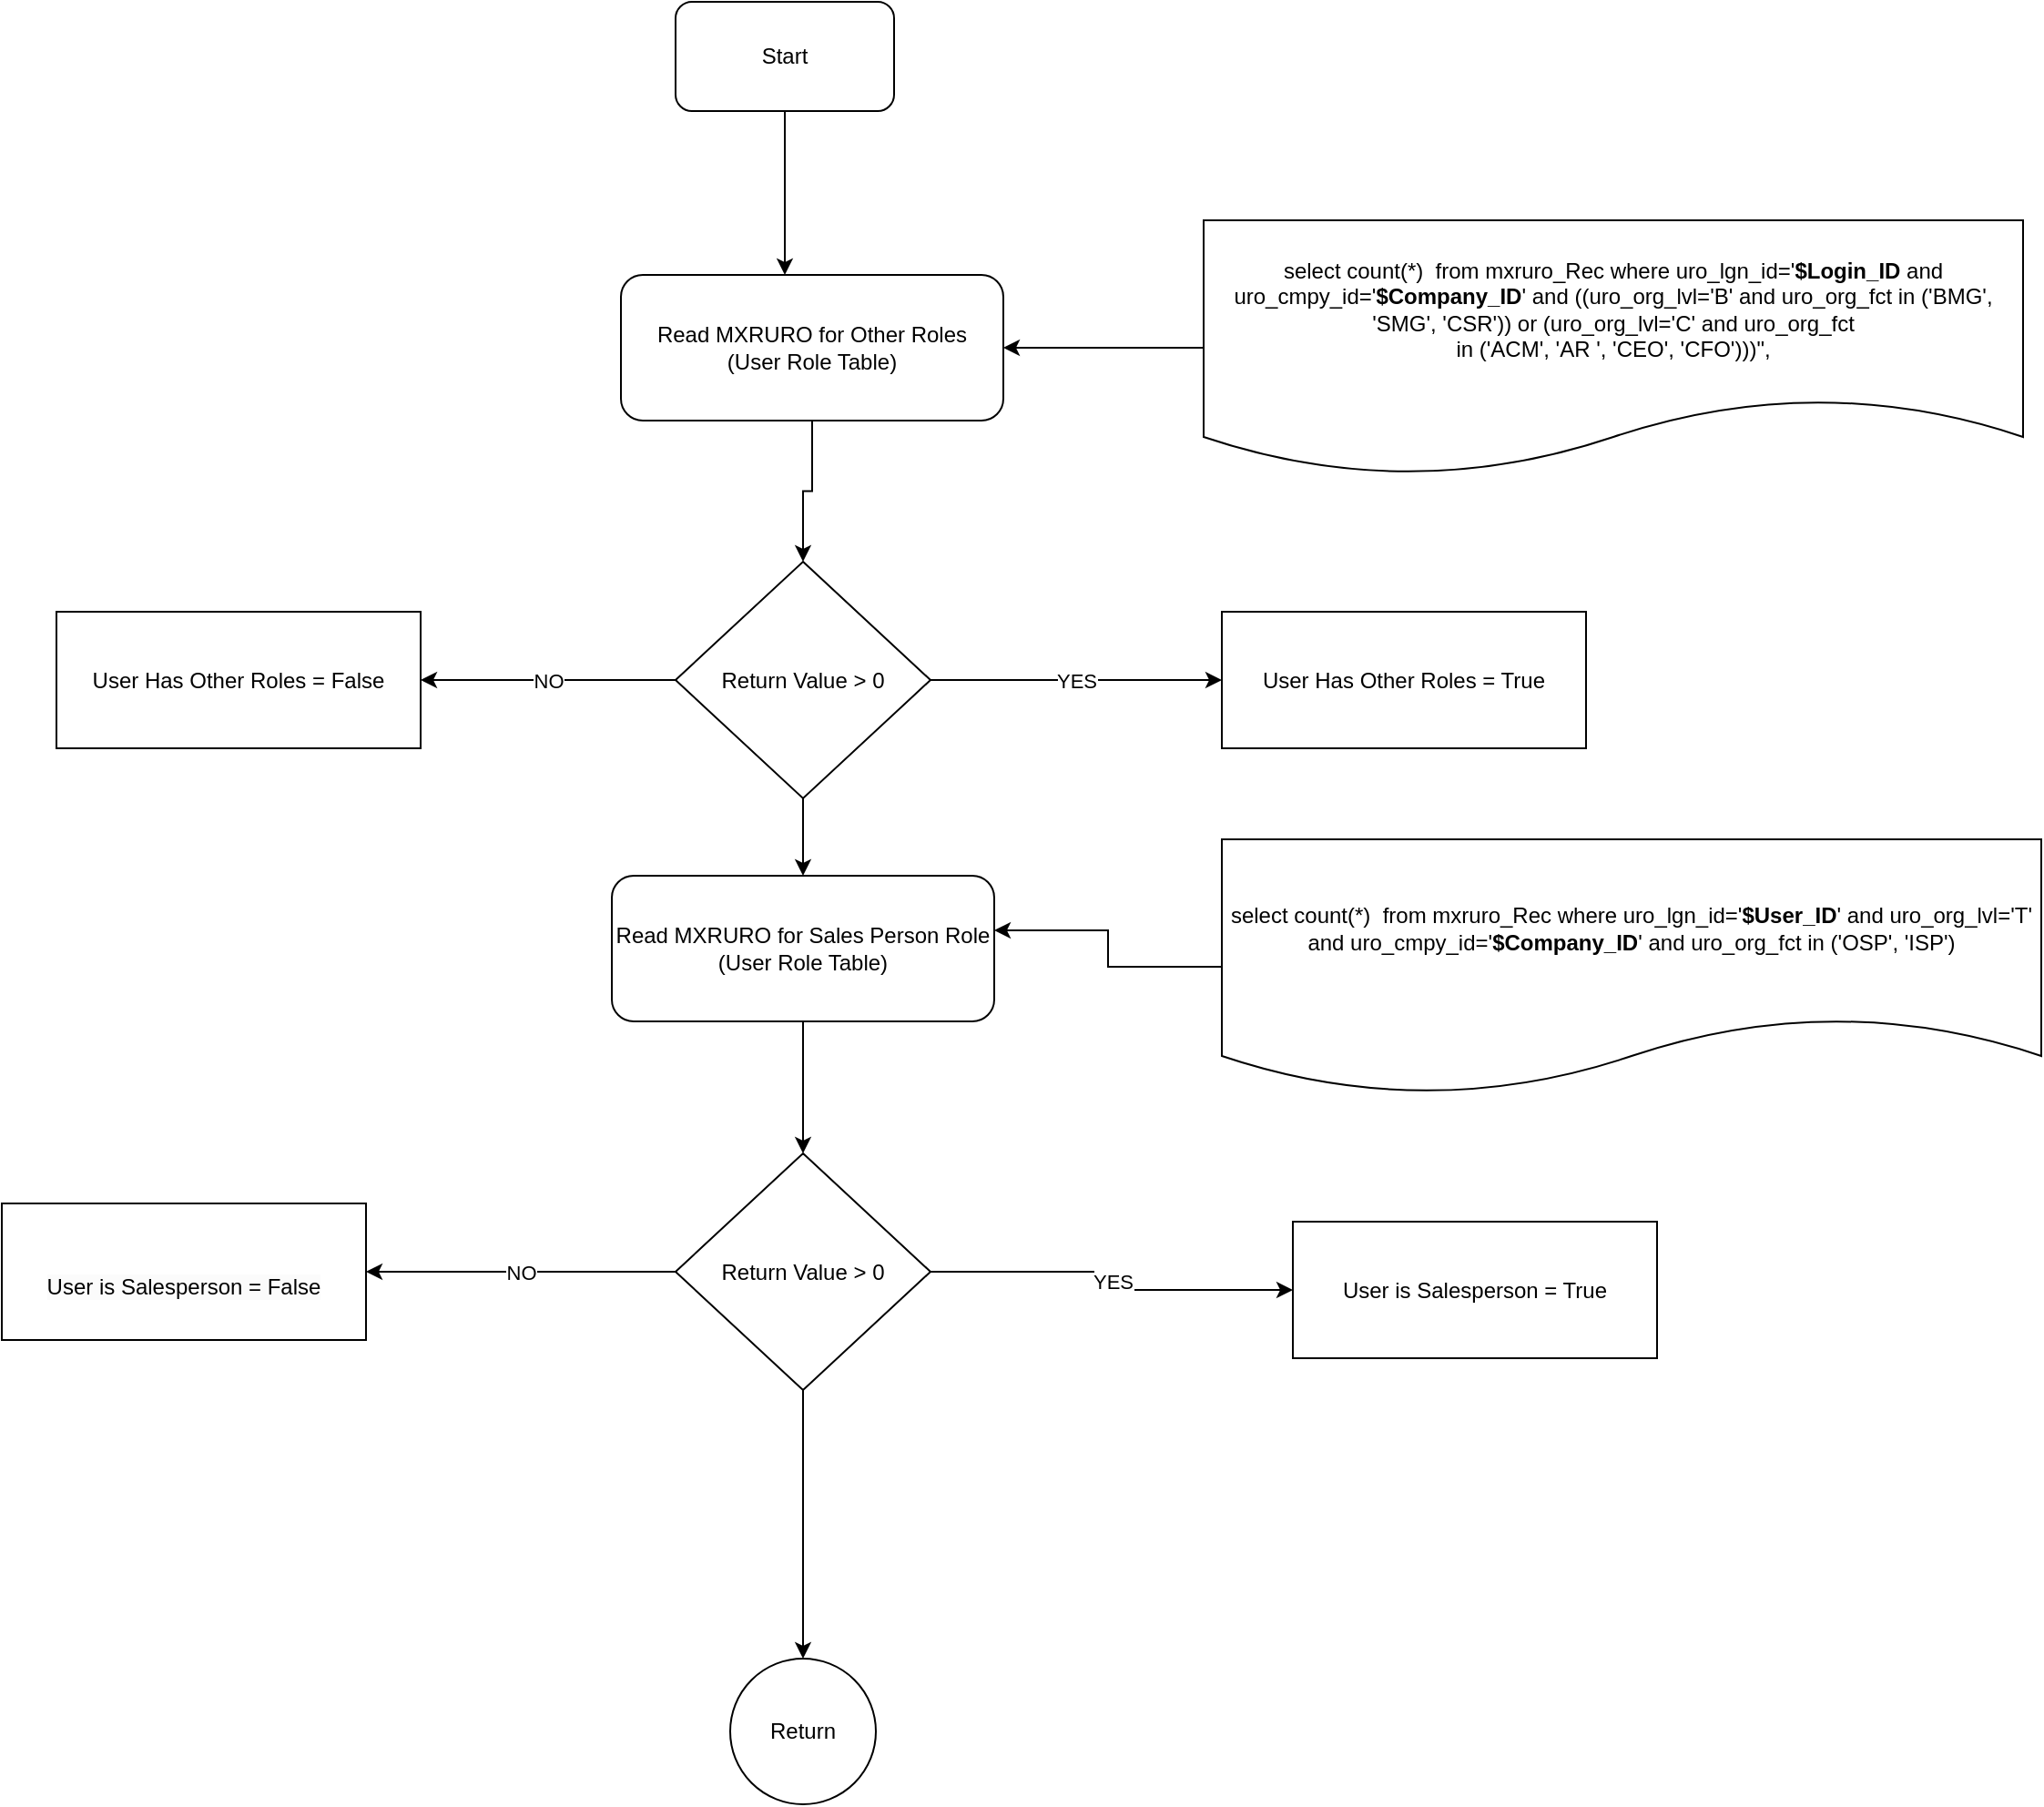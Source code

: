 <mxfile version="26.0.5">
  <diagram name="Page-1" id="Al0kaklTwmDGXAifcpCR">
    <mxGraphModel dx="1426" dy="791" grid="1" gridSize="10" guides="1" tooltips="1" connect="1" arrows="1" fold="1" page="1" pageScale="1" pageWidth="1700" pageHeight="1100" math="0" shadow="0">
      <root>
        <mxCell id="0" />
        <mxCell id="1" parent="0" />
        <mxCell id="sW5ts07jHBuVn0BteJkE-3" style="edgeStyle=orthogonalEdgeStyle;rounded=0;orthogonalLoop=1;jettySize=auto;html=1;" edge="1" parent="1" source="sW5ts07jHBuVn0BteJkE-1">
          <mxGeometry relative="1" as="geometry">
            <mxPoint x="550" y="270" as="targetPoint" />
          </mxGeometry>
        </mxCell>
        <mxCell id="sW5ts07jHBuVn0BteJkE-1" value="Start" style="rounded=1;whiteSpace=wrap;html=1;" vertex="1" parent="1">
          <mxGeometry x="490" y="120" width="120" height="60" as="geometry" />
        </mxCell>
        <mxCell id="sW5ts07jHBuVn0BteJkE-34" style="edgeStyle=orthogonalEdgeStyle;rounded=0;orthogonalLoop=1;jettySize=auto;html=1;exitX=0.5;exitY=1;exitDx=0;exitDy=0;entryX=0.5;entryY=0;entryDx=0;entryDy=0;" edge="1" parent="1" source="sW5ts07jHBuVn0BteJkE-30" target="sW5ts07jHBuVn0BteJkE-33">
          <mxGeometry relative="1" as="geometry" />
        </mxCell>
        <mxCell id="sW5ts07jHBuVn0BteJkE-30" value="Read MXRURO for Other Roles&lt;br&gt;(User Role Table)" style="rounded=1;whiteSpace=wrap;html=1;" vertex="1" parent="1">
          <mxGeometry x="460" y="270" width="210" height="80" as="geometry" />
        </mxCell>
        <mxCell id="sW5ts07jHBuVn0BteJkE-32" style="edgeStyle=orthogonalEdgeStyle;rounded=0;orthogonalLoop=1;jettySize=auto;html=1;entryX=1;entryY=0.5;entryDx=0;entryDy=0;" edge="1" parent="1" source="sW5ts07jHBuVn0BteJkE-31" target="sW5ts07jHBuVn0BteJkE-30">
          <mxGeometry relative="1" as="geometry" />
        </mxCell>
        <mxCell id="sW5ts07jHBuVn0BteJkE-31" value="&lt;div&gt;select count(*)&amp;nbsp; from mxruro_Rec where uro_lgn_id=&#39;&lt;b&gt;$Login_ID&lt;/b&gt; and uro_cmpy_id=&#39;&lt;b&gt;$Company_ID&lt;/b&gt;&#39; and ((uro_org_lvl=&#39;B&#39; and uro_org_fct in (&#39;BMG&#39;, &#39;SMG&#39;, &#39;CSR&#39;)) or (uro_org_lvl=&#39;C&#39; and uro_org_fct&lt;/div&gt;&lt;div&gt;in (&#39;ACM&#39;, &#39;AR &#39;, &#39;CEO&#39;, &#39;CFO&#39;)))&quot;,&lt;/div&gt;" style="shape=document;whiteSpace=wrap;html=1;boundedLbl=1;" vertex="1" parent="1">
          <mxGeometry x="780" y="240" width="450" height="140" as="geometry" />
        </mxCell>
        <mxCell id="sW5ts07jHBuVn0BteJkE-36" value="YES" style="edgeStyle=orthogonalEdgeStyle;rounded=0;orthogonalLoop=1;jettySize=auto;html=1;entryX=0;entryY=0.5;entryDx=0;entryDy=0;" edge="1" parent="1" source="sW5ts07jHBuVn0BteJkE-33" target="sW5ts07jHBuVn0BteJkE-35">
          <mxGeometry relative="1" as="geometry" />
        </mxCell>
        <mxCell id="sW5ts07jHBuVn0BteJkE-38" value="NO" style="edgeStyle=orthogonalEdgeStyle;rounded=0;orthogonalLoop=1;jettySize=auto;html=1;" edge="1" parent="1" source="sW5ts07jHBuVn0BteJkE-33" target="sW5ts07jHBuVn0BteJkE-37">
          <mxGeometry relative="1" as="geometry" />
        </mxCell>
        <mxCell id="sW5ts07jHBuVn0BteJkE-42" style="edgeStyle=orthogonalEdgeStyle;rounded=0;orthogonalLoop=1;jettySize=auto;html=1;" edge="1" parent="1" source="sW5ts07jHBuVn0BteJkE-33" target="sW5ts07jHBuVn0BteJkE-39">
          <mxGeometry relative="1" as="geometry" />
        </mxCell>
        <mxCell id="sW5ts07jHBuVn0BteJkE-33" value="Return Value &amp;gt; 0" style="rhombus;whiteSpace=wrap;html=1;" vertex="1" parent="1">
          <mxGeometry x="490" y="427.5" width="140" height="130" as="geometry" />
        </mxCell>
        <mxCell id="sW5ts07jHBuVn0BteJkE-35" value="User Has Other Roles = True" style="rounded=0;whiteSpace=wrap;html=1;" vertex="1" parent="1">
          <mxGeometry x="790" y="455" width="200" height="75" as="geometry" />
        </mxCell>
        <mxCell id="sW5ts07jHBuVn0BteJkE-37" value="User Has Other Roles = False" style="rounded=0;whiteSpace=wrap;html=1;" vertex="1" parent="1">
          <mxGeometry x="150" y="455" width="200" height="75" as="geometry" />
        </mxCell>
        <mxCell id="sW5ts07jHBuVn0BteJkE-48" style="edgeStyle=orthogonalEdgeStyle;rounded=0;orthogonalLoop=1;jettySize=auto;html=1;entryX=0.5;entryY=0;entryDx=0;entryDy=0;" edge="1" parent="1" source="sW5ts07jHBuVn0BteJkE-39" target="sW5ts07jHBuVn0BteJkE-47">
          <mxGeometry relative="1" as="geometry" />
        </mxCell>
        <mxCell id="sW5ts07jHBuVn0BteJkE-39" value="Read MXRURO for Sales Person Role&lt;br&gt;(User Role Table)" style="rounded=1;whiteSpace=wrap;html=1;" vertex="1" parent="1">
          <mxGeometry x="455" y="600" width="210" height="80" as="geometry" />
        </mxCell>
        <mxCell id="sW5ts07jHBuVn0BteJkE-40" value="select count(*)&amp;nbsp; from mxruro_Rec where uro_lgn_id=&#39;&lt;b&gt;$User_ID&lt;/b&gt;&#39; and uro_org_lvl=&#39;T&#39; and uro_cmpy_id=&#39;&lt;b&gt;$Company_ID&lt;/b&gt;&#39; and uro_org_fct in (&#39;OSP&#39;, &#39;ISP&#39;)" style="shape=document;whiteSpace=wrap;html=1;boundedLbl=1;" vertex="1" parent="1">
          <mxGeometry x="790" y="580" width="450" height="140" as="geometry" />
        </mxCell>
        <mxCell id="sW5ts07jHBuVn0BteJkE-41" style="edgeStyle=orthogonalEdgeStyle;rounded=0;orthogonalLoop=1;jettySize=auto;html=1;entryX=1;entryY=0.375;entryDx=0;entryDy=0;entryPerimeter=0;" edge="1" parent="1" source="sW5ts07jHBuVn0BteJkE-40" target="sW5ts07jHBuVn0BteJkE-39">
          <mxGeometry relative="1" as="geometry" />
        </mxCell>
        <mxCell id="sW5ts07jHBuVn0BteJkE-43" value="YES" style="edgeStyle=orthogonalEdgeStyle;rounded=0;orthogonalLoop=1;jettySize=auto;html=1;entryX=0;entryY=0.5;entryDx=0;entryDy=0;exitX=1;exitY=0.5;exitDx=0;exitDy=0;" edge="1" parent="1" target="sW5ts07jHBuVn0BteJkE-45" source="sW5ts07jHBuVn0BteJkE-47">
          <mxGeometry relative="1" as="geometry">
            <mxPoint x="640" y="808" as="sourcePoint" />
          </mxGeometry>
        </mxCell>
        <mxCell id="sW5ts07jHBuVn0BteJkE-44" value="NO" style="edgeStyle=orthogonalEdgeStyle;rounded=0;orthogonalLoop=1;jettySize=auto;html=1;exitX=0;exitY=0.5;exitDx=0;exitDy=0;" edge="1" parent="1" target="sW5ts07jHBuVn0BteJkE-46" source="sW5ts07jHBuVn0BteJkE-47">
          <mxGeometry relative="1" as="geometry">
            <mxPoint x="500" y="808" as="sourcePoint" />
          </mxGeometry>
        </mxCell>
        <mxCell id="sW5ts07jHBuVn0BteJkE-45" value="User is Salesperson = True" style="rounded=0;whiteSpace=wrap;html=1;" vertex="1" parent="1">
          <mxGeometry x="829" y="790" width="200" height="75" as="geometry" />
        </mxCell>
        <mxCell id="sW5ts07jHBuVn0BteJkE-46" value="&lt;br&gt;&lt;span style=&quot;color: rgb(0, 0, 0); font-family: Helvetica; font-size: 12px; font-style: normal; font-variant-ligatures: normal; font-variant-caps: normal; font-weight: 400; letter-spacing: normal; orphans: 2; text-align: center; text-indent: 0px; text-transform: none; widows: 2; word-spacing: 0px; -webkit-text-stroke-width: 0px; white-space: normal; background-color: rgb(251, 251, 251); text-decoration-thickness: initial; text-decoration-style: initial; text-decoration-color: initial; float: none; display: inline !important;&quot;&gt;User is Salesperson = False&lt;/span&gt;" style="rounded=0;whiteSpace=wrap;html=1;" vertex="1" parent="1">
          <mxGeometry x="120" y="780" width="200" height="75" as="geometry" />
        </mxCell>
        <mxCell id="sW5ts07jHBuVn0BteJkE-50" style="edgeStyle=orthogonalEdgeStyle;rounded=0;orthogonalLoop=1;jettySize=auto;html=1;exitX=0.5;exitY=1;exitDx=0;exitDy=0;" edge="1" parent="1" source="sW5ts07jHBuVn0BteJkE-47" target="sW5ts07jHBuVn0BteJkE-49">
          <mxGeometry relative="1" as="geometry" />
        </mxCell>
        <mxCell id="sW5ts07jHBuVn0BteJkE-47" value="Return Value &amp;gt; 0" style="rhombus;whiteSpace=wrap;html=1;" vertex="1" parent="1">
          <mxGeometry x="490" y="752.5" width="140" height="130" as="geometry" />
        </mxCell>
        <mxCell id="sW5ts07jHBuVn0BteJkE-49" value="Return" style="ellipse;whiteSpace=wrap;html=1;aspect=fixed;" vertex="1" parent="1">
          <mxGeometry x="520" y="1030" width="80" height="80" as="geometry" />
        </mxCell>
      </root>
    </mxGraphModel>
  </diagram>
</mxfile>
